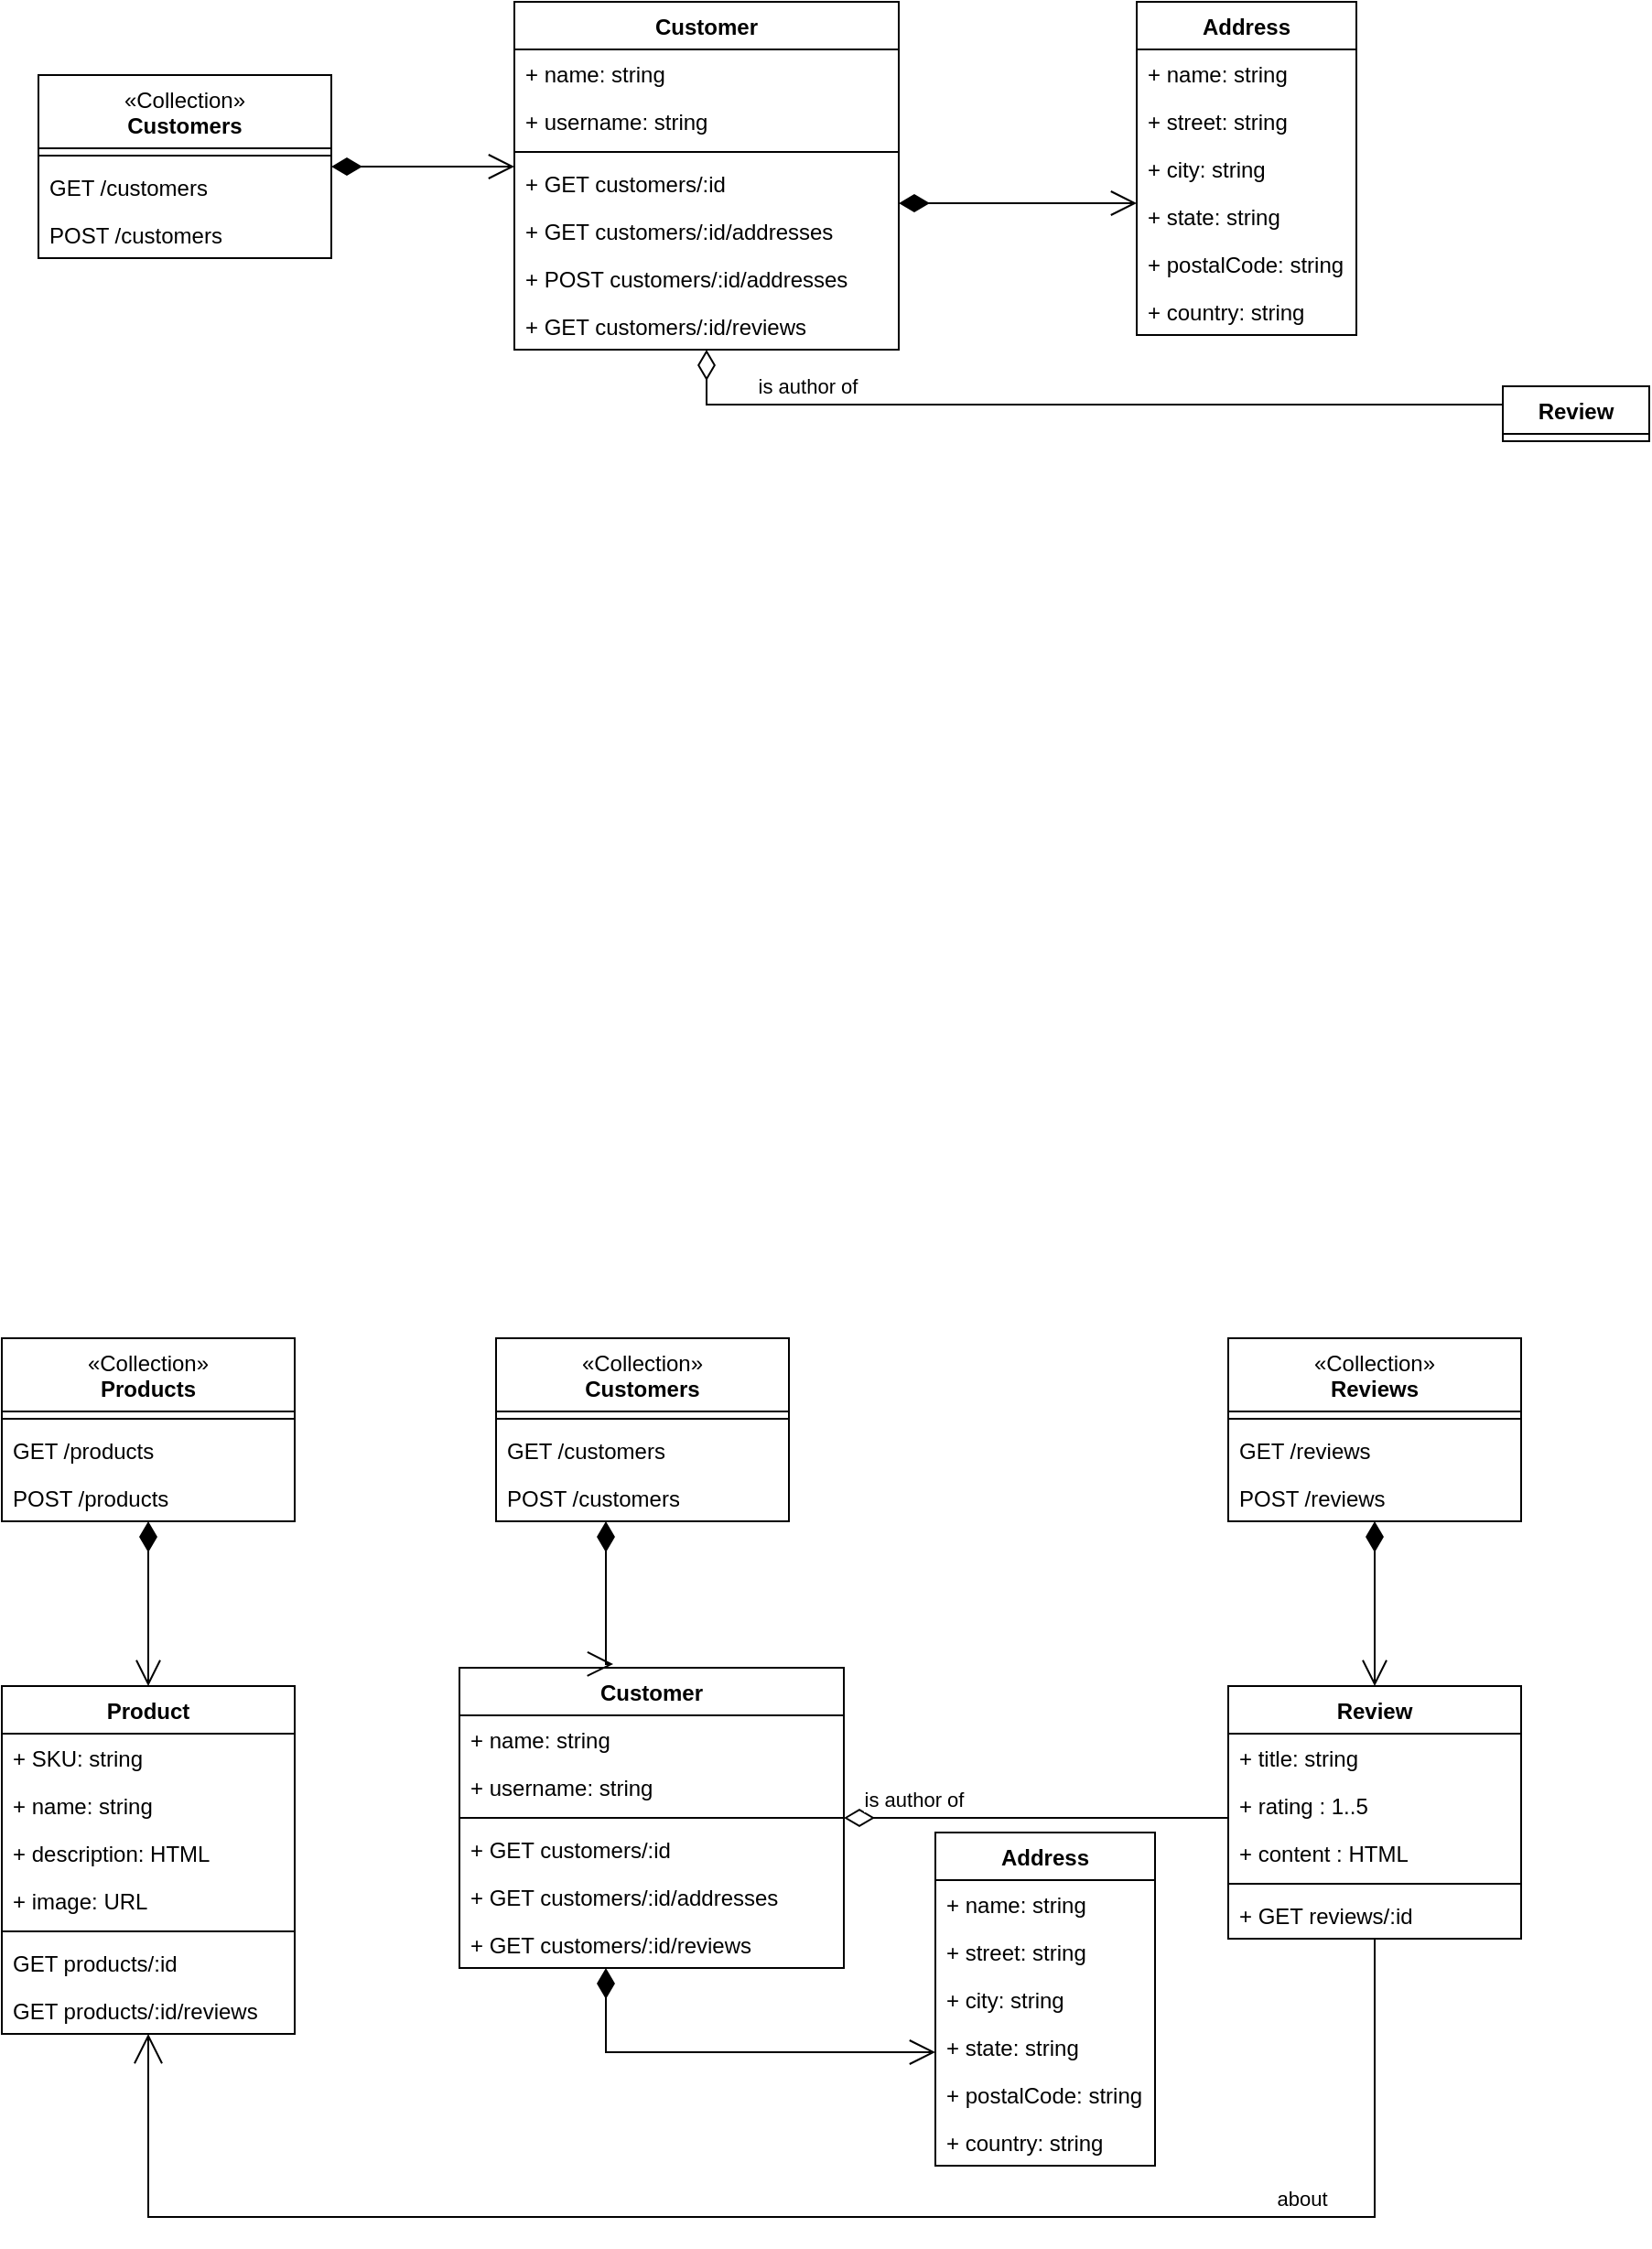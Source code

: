<mxfile version="22.0.8" type="github">
  <diagram id="C5RBs43oDa-KdzZeNtuy" name="Page-1">
    <mxGraphModel dx="1314" dy="924" grid="1" gridSize="10" guides="1" tooltips="1" connect="1" arrows="1" fold="1" page="1" pageScale="1" pageWidth="1100" pageHeight="850" math="0" shadow="0">
      <root>
        <mxCell id="WIyWlLk6GJQsqaUBKTNV-0" />
        <mxCell id="WIyWlLk6GJQsqaUBKTNV-1" parent="WIyWlLk6GJQsqaUBKTNV-0" />
        <mxCell id="bMznROI8uIrrXHA2IiII-25" value="Customer" style="swimlane;fontStyle=1;align=center;verticalAlign=top;childLayout=stackLayout;horizontal=1;startSize=26;horizontalStack=0;resizeParent=1;resizeParentMax=0;resizeLast=0;collapsible=1;marginBottom=0;whiteSpace=wrap;html=1;" parent="WIyWlLk6GJQsqaUBKTNV-1" vertex="1">
          <mxGeometry x="440" y="320" width="210" height="190" as="geometry" />
        </mxCell>
        <mxCell id="bMznROI8uIrrXHA2IiII-13" value="+ name: string" style="text;strokeColor=none;fillColor=none;align=left;verticalAlign=top;spacingLeft=4;spacingRight=4;overflow=hidden;rotatable=0;points=[[0,0.5],[1,0.5]];portConstraint=eastwest;whiteSpace=wrap;html=1;" parent="bMznROI8uIrrXHA2IiII-25" vertex="1">
          <mxGeometry y="26" width="210" height="26" as="geometry" />
        </mxCell>
        <mxCell id="v3AxVzksfSEB4vM1nEaO-45" value="+ username: string" style="text;strokeColor=none;fillColor=none;align=left;verticalAlign=top;spacingLeft=4;spacingRight=4;overflow=hidden;rotatable=0;points=[[0,0.5],[1,0.5]];portConstraint=eastwest;whiteSpace=wrap;html=1;" vertex="1" parent="bMznROI8uIrrXHA2IiII-25">
          <mxGeometry y="52" width="210" height="26" as="geometry" />
        </mxCell>
        <mxCell id="bMznROI8uIrrXHA2IiII-27" value="" style="line;strokeWidth=1;fillColor=none;align=left;verticalAlign=middle;spacingTop=-1;spacingLeft=3;spacingRight=3;rotatable=0;labelPosition=right;points=[];portConstraint=eastwest;strokeColor=inherit;" parent="bMznROI8uIrrXHA2IiII-25" vertex="1">
          <mxGeometry y="78" width="210" height="8" as="geometry" />
        </mxCell>
        <mxCell id="bMznROI8uIrrXHA2IiII-14" value="+ GET customers/:id" style="text;strokeColor=none;fillColor=none;align=left;verticalAlign=top;spacingLeft=4;spacingRight=4;overflow=hidden;rotatable=0;points=[[0,0.5],[1,0.5]];portConstraint=eastwest;whiteSpace=wrap;html=1;" parent="bMznROI8uIrrXHA2IiII-25" vertex="1">
          <mxGeometry y="86" width="210" height="26" as="geometry" />
        </mxCell>
        <mxCell id="bMznROI8uIrrXHA2IiII-139" value="+ GET customers/:id/addresses" style="text;strokeColor=none;fillColor=none;align=left;verticalAlign=top;spacingLeft=4;spacingRight=4;overflow=hidden;rotatable=0;points=[[0,0.5],[1,0.5]];portConstraint=eastwest;whiteSpace=wrap;html=1;" parent="bMznROI8uIrrXHA2IiII-25" vertex="1">
          <mxGeometry y="112" width="210" height="26" as="geometry" />
        </mxCell>
        <mxCell id="v3AxVzksfSEB4vM1nEaO-48" value="+ POST customers/:id/addresses" style="text;strokeColor=none;fillColor=none;align=left;verticalAlign=top;spacingLeft=4;spacingRight=4;overflow=hidden;rotatable=0;points=[[0,0.5],[1,0.5]];portConstraint=eastwest;whiteSpace=wrap;html=1;" vertex="1" parent="bMznROI8uIrrXHA2IiII-25">
          <mxGeometry y="138" width="210" height="26" as="geometry" />
        </mxCell>
        <mxCell id="bMznROI8uIrrXHA2IiII-140" value="+ GET customers/:id/reviews" style="text;strokeColor=none;fillColor=none;align=left;verticalAlign=top;spacingLeft=4;spacingRight=4;overflow=hidden;rotatable=0;points=[[0,0.5],[1,0.5]];portConstraint=eastwest;whiteSpace=wrap;html=1;" parent="bMznROI8uIrrXHA2IiII-25" vertex="1">
          <mxGeometry y="164" width="210" height="26" as="geometry" />
        </mxCell>
        <mxCell id="bMznROI8uIrrXHA2IiII-79" value="Address" style="swimlane;fontStyle=1;align=center;verticalAlign=top;childLayout=stackLayout;horizontal=1;startSize=26;horizontalStack=0;resizeParent=1;resizeParentMax=0;resizeLast=0;collapsible=1;marginBottom=0;whiteSpace=wrap;html=1;" parent="WIyWlLk6GJQsqaUBKTNV-1" vertex="1">
          <mxGeometry x="780" y="320" width="120" height="182" as="geometry" />
        </mxCell>
        <mxCell id="bMznROI8uIrrXHA2IiII-80" value="+ name: string" style="text;strokeColor=none;fillColor=none;align=left;verticalAlign=top;spacingLeft=4;spacingRight=4;overflow=hidden;rotatable=0;points=[[0,0.5],[1,0.5]];portConstraint=eastwest;whiteSpace=wrap;html=1;" parent="bMznROI8uIrrXHA2IiII-79" vertex="1">
          <mxGeometry y="26" width="120" height="26" as="geometry" />
        </mxCell>
        <mxCell id="bMznROI8uIrrXHA2IiII-97" value="+ street: string" style="text;strokeColor=none;fillColor=none;align=left;verticalAlign=top;spacingLeft=4;spacingRight=4;overflow=hidden;rotatable=0;points=[[0,0.5],[1,0.5]];portConstraint=eastwest;whiteSpace=wrap;html=1;" parent="bMznROI8uIrrXHA2IiII-79" vertex="1">
          <mxGeometry y="52" width="120" height="26" as="geometry" />
        </mxCell>
        <mxCell id="bMznROI8uIrrXHA2IiII-99" value="+ city: string" style="text;strokeColor=none;fillColor=none;align=left;verticalAlign=top;spacingLeft=4;spacingRight=4;overflow=hidden;rotatable=0;points=[[0,0.5],[1,0.5]];portConstraint=eastwest;whiteSpace=wrap;html=1;" parent="bMznROI8uIrrXHA2IiII-79" vertex="1">
          <mxGeometry y="78" width="120" height="26" as="geometry" />
        </mxCell>
        <mxCell id="bMznROI8uIrrXHA2IiII-100" value="+ state: string" style="text;strokeColor=none;fillColor=none;align=left;verticalAlign=top;spacingLeft=4;spacingRight=4;overflow=hidden;rotatable=0;points=[[0,0.5],[1,0.5]];portConstraint=eastwest;whiteSpace=wrap;html=1;" parent="bMznROI8uIrrXHA2IiII-79" vertex="1">
          <mxGeometry y="104" width="120" height="26" as="geometry" />
        </mxCell>
        <mxCell id="bMznROI8uIrrXHA2IiII-101" value="+ postalCode: string" style="text;strokeColor=none;fillColor=none;align=left;verticalAlign=top;spacingLeft=4;spacingRight=4;overflow=hidden;rotatable=0;points=[[0,0.5],[1,0.5]];portConstraint=eastwest;whiteSpace=wrap;html=1;" parent="bMznROI8uIrrXHA2IiII-79" vertex="1">
          <mxGeometry y="130" width="120" height="26" as="geometry" />
        </mxCell>
        <mxCell id="bMznROI8uIrrXHA2IiII-102" value="+ country: string" style="text;strokeColor=none;fillColor=none;align=left;verticalAlign=top;spacingLeft=4;spacingRight=4;overflow=hidden;rotatable=0;points=[[0,0.5],[1,0.5]];portConstraint=eastwest;whiteSpace=wrap;html=1;" parent="bMznROI8uIrrXHA2IiII-79" vertex="1">
          <mxGeometry y="156" width="120" height="26" as="geometry" />
        </mxCell>
        <mxCell id="bMznROI8uIrrXHA2IiII-89" value="&lt;span style=&quot;font-weight: normal;&quot;&gt;«Collection»&lt;br style=&quot;border-color: var(--border-color);&quot;&gt;&lt;/span&gt;Customers" style="swimlane;fontStyle=1;align=center;verticalAlign=top;childLayout=stackLayout;horizontal=1;startSize=40;horizontalStack=0;resizeParent=1;resizeParentMax=0;resizeLast=0;collapsible=1;marginBottom=0;whiteSpace=wrap;html=1;" parent="WIyWlLk6GJQsqaUBKTNV-1" vertex="1">
          <mxGeometry x="180" y="360" width="160" height="100" as="geometry" />
        </mxCell>
        <mxCell id="bMznROI8uIrrXHA2IiII-90" value="" style="line;strokeWidth=1;fillColor=none;align=left;verticalAlign=middle;spacingTop=-1;spacingLeft=3;spacingRight=3;rotatable=0;labelPosition=right;points=[];portConstraint=eastwest;strokeColor=inherit;" parent="bMznROI8uIrrXHA2IiII-89" vertex="1">
          <mxGeometry y="40" width="160" height="8" as="geometry" />
        </mxCell>
        <mxCell id="bMznROI8uIrrXHA2IiII-91" value="GET /customers" style="text;strokeColor=none;fillColor=none;align=left;verticalAlign=top;spacingLeft=4;spacingRight=4;overflow=hidden;rotatable=0;points=[[0,0.5],[1,0.5]];portConstraint=eastwest;whiteSpace=wrap;html=1;" parent="bMznROI8uIrrXHA2IiII-89" vertex="1">
          <mxGeometry y="48" width="160" height="26" as="geometry" />
        </mxCell>
        <mxCell id="bMznROI8uIrrXHA2IiII-92" value="POST /customers" style="text;strokeColor=none;fillColor=none;align=left;verticalAlign=top;spacingLeft=4;spacingRight=4;overflow=hidden;rotatable=0;points=[[0,0.5],[1,0.5]];portConstraint=eastwest;whiteSpace=wrap;html=1;" parent="bMznROI8uIrrXHA2IiII-89" vertex="1">
          <mxGeometry y="74" width="160" height="26" as="geometry" />
        </mxCell>
        <mxCell id="bMznROI8uIrrXHA2IiII-93" value="" style="endArrow=open;html=1;endSize=12;startArrow=diamondThin;startSize=14;startFill=1;edgeStyle=orthogonalEdgeStyle;rounded=0;endFill=0;" parent="WIyWlLk6GJQsqaUBKTNV-1" source="bMznROI8uIrrXHA2IiII-89" target="bMznROI8uIrrXHA2IiII-25" edge="1">
          <mxGeometry x="-0.21" y="39" relative="1" as="geometry">
            <mxPoint x="731" y="178" as="sourcePoint" />
            <mxPoint x="729" y="333" as="targetPoint" />
            <Array as="points">
              <mxPoint x="420" y="410" />
              <mxPoint x="420" y="410" />
            </Array>
            <mxPoint as="offset" />
          </mxGeometry>
        </mxCell>
        <mxCell id="bMznROI8uIrrXHA2IiII-131" value="Review" style="swimlane;fontStyle=1;align=center;verticalAlign=top;childLayout=stackLayout;horizontal=1;startSize=26;horizontalStack=0;resizeParent=1;resizeParentMax=0;resizeLast=0;collapsible=1;marginBottom=0;whiteSpace=wrap;html=1;" parent="WIyWlLk6GJQsqaUBKTNV-1" vertex="1" collapsed="1">
          <mxGeometry x="980" y="530" width="80" height="30" as="geometry">
            <mxRectangle x="860" y="330" width="160" height="138" as="alternateBounds" />
          </mxGeometry>
        </mxCell>
        <mxCell id="bMznROI8uIrrXHA2IiII-132" value="+ title: string" style="text;strokeColor=none;fillColor=none;align=left;verticalAlign=top;spacingLeft=4;spacingRight=4;overflow=hidden;rotatable=0;points=[[0,0.5],[1,0.5]];portConstraint=eastwest;whiteSpace=wrap;html=1;" parent="bMznROI8uIrrXHA2IiII-131" vertex="1">
          <mxGeometry y="26" width="160" height="26" as="geometry" />
        </mxCell>
        <mxCell id="bMznROI8uIrrXHA2IiII-133" value="+ rating : 1..5" style="text;strokeColor=none;fillColor=none;align=left;verticalAlign=top;spacingLeft=4;spacingRight=4;overflow=hidden;rotatable=0;points=[[0,0.5],[1,0.5]];portConstraint=eastwest;whiteSpace=wrap;html=1;" parent="bMznROI8uIrrXHA2IiII-131" vertex="1">
          <mxGeometry y="52" width="160" height="26" as="geometry" />
        </mxCell>
        <mxCell id="bMznROI8uIrrXHA2IiII-138" value="+ content : HTML" style="text;strokeColor=none;fillColor=none;align=left;verticalAlign=top;spacingLeft=4;spacingRight=4;overflow=hidden;rotatable=0;points=[[0,0.5],[1,0.5]];portConstraint=eastwest;whiteSpace=wrap;html=1;" parent="bMznROI8uIrrXHA2IiII-131" vertex="1">
          <mxGeometry y="78" width="160" height="26" as="geometry" />
        </mxCell>
        <mxCell id="bMznROI8uIrrXHA2IiII-134" value="" style="line;strokeWidth=1;fillColor=none;align=left;verticalAlign=middle;spacingTop=-1;spacingLeft=3;spacingRight=3;rotatable=0;labelPosition=right;points=[];portConstraint=eastwest;strokeColor=inherit;" parent="bMznROI8uIrrXHA2IiII-131" vertex="1">
          <mxGeometry y="104" width="160" height="8" as="geometry" />
        </mxCell>
        <mxCell id="bMznROI8uIrrXHA2IiII-135" value="+ GET reviews/:id" style="text;strokeColor=none;fillColor=none;align=left;verticalAlign=top;spacingLeft=4;spacingRight=4;overflow=hidden;rotatable=0;points=[[0,0.5],[1,0.5]];portConstraint=eastwest;whiteSpace=wrap;html=1;" parent="bMznROI8uIrrXHA2IiII-131" vertex="1">
          <mxGeometry y="112" width="160" height="26" as="geometry" />
        </mxCell>
        <mxCell id="bMznROI8uIrrXHA2IiII-141" value="is author of" style="endArrow=none;html=1;endSize=12;startArrow=diamondThin;startSize=14;startFill=0;edgeStyle=orthogonalEdgeStyle;rounded=0;endFill=0;" parent="WIyWlLk6GJQsqaUBKTNV-1" source="bMznROI8uIrrXHA2IiII-25" target="bMznROI8uIrrXHA2IiII-131" edge="1">
          <mxGeometry x="-0.636" y="10" relative="1" as="geometry">
            <mxPoint x="680" y="460" as="sourcePoint" />
            <mxPoint x="840" y="460" as="targetPoint" />
            <Array as="points">
              <mxPoint x="545" y="540" />
            </Array>
            <mxPoint as="offset" />
          </mxGeometry>
        </mxCell>
        <mxCell id="bMznROI8uIrrXHA2IiII-144" value="" style="endArrow=open;html=1;endSize=12;startArrow=diamondThin;startSize=14;startFill=1;edgeStyle=orthogonalEdgeStyle;rounded=0;" parent="WIyWlLk6GJQsqaUBKTNV-1" source="bMznROI8uIrrXHA2IiII-25" target="bMznROI8uIrrXHA2IiII-79" edge="1">
          <mxGeometry relative="1" as="geometry">
            <mxPoint x="560" y="520" as="sourcePoint" />
            <mxPoint x="840" y="500" as="targetPoint" />
            <Array as="points">
              <mxPoint x="680" y="430" />
              <mxPoint x="680" y="430" />
            </Array>
          </mxGeometry>
        </mxCell>
        <mxCell id="v3AxVzksfSEB4vM1nEaO-0" value="Customer" style="swimlane;fontStyle=1;align=center;verticalAlign=top;childLayout=stackLayout;horizontal=1;startSize=26;horizontalStack=0;resizeParent=1;resizeParentMax=0;resizeLast=0;collapsible=1;marginBottom=0;whiteSpace=wrap;html=1;" vertex="1" parent="WIyWlLk6GJQsqaUBKTNV-1">
          <mxGeometry x="410" y="1230" width="210" height="164" as="geometry" />
        </mxCell>
        <mxCell id="v3AxVzksfSEB4vM1nEaO-1" value="+ name: string" style="text;strokeColor=none;fillColor=none;align=left;verticalAlign=top;spacingLeft=4;spacingRight=4;overflow=hidden;rotatable=0;points=[[0,0.5],[1,0.5]];portConstraint=eastwest;whiteSpace=wrap;html=1;" vertex="1" parent="v3AxVzksfSEB4vM1nEaO-0">
          <mxGeometry y="26" width="210" height="26" as="geometry" />
        </mxCell>
        <mxCell id="v3AxVzksfSEB4vM1nEaO-46" value="+ username: string" style="text;strokeColor=none;fillColor=none;align=left;verticalAlign=top;spacingLeft=4;spacingRight=4;overflow=hidden;rotatable=0;points=[[0,0.5],[1,0.5]];portConstraint=eastwest;whiteSpace=wrap;html=1;" vertex="1" parent="v3AxVzksfSEB4vM1nEaO-0">
          <mxGeometry y="52" width="210" height="26" as="geometry" />
        </mxCell>
        <mxCell id="v3AxVzksfSEB4vM1nEaO-2" value="" style="line;strokeWidth=1;fillColor=none;align=left;verticalAlign=middle;spacingTop=-1;spacingLeft=3;spacingRight=3;rotatable=0;labelPosition=right;points=[];portConstraint=eastwest;strokeColor=inherit;" vertex="1" parent="v3AxVzksfSEB4vM1nEaO-0">
          <mxGeometry y="78" width="210" height="8" as="geometry" />
        </mxCell>
        <mxCell id="v3AxVzksfSEB4vM1nEaO-3" value="+ GET customers/:id" style="text;strokeColor=none;fillColor=none;align=left;verticalAlign=top;spacingLeft=4;spacingRight=4;overflow=hidden;rotatable=0;points=[[0,0.5],[1,0.5]];portConstraint=eastwest;whiteSpace=wrap;html=1;" vertex="1" parent="v3AxVzksfSEB4vM1nEaO-0">
          <mxGeometry y="86" width="210" height="26" as="geometry" />
        </mxCell>
        <mxCell id="v3AxVzksfSEB4vM1nEaO-4" value="+ GET customers/:id/addresses" style="text;strokeColor=none;fillColor=none;align=left;verticalAlign=top;spacingLeft=4;spacingRight=4;overflow=hidden;rotatable=0;points=[[0,0.5],[1,0.5]];portConstraint=eastwest;whiteSpace=wrap;html=1;" vertex="1" parent="v3AxVzksfSEB4vM1nEaO-0">
          <mxGeometry y="112" width="210" height="26" as="geometry" />
        </mxCell>
        <mxCell id="v3AxVzksfSEB4vM1nEaO-5" value="+ GET customers/:id/reviews" style="text;strokeColor=none;fillColor=none;align=left;verticalAlign=top;spacingLeft=4;spacingRight=4;overflow=hidden;rotatable=0;points=[[0,0.5],[1,0.5]];portConstraint=eastwest;whiteSpace=wrap;html=1;" vertex="1" parent="v3AxVzksfSEB4vM1nEaO-0">
          <mxGeometry y="138" width="210" height="26" as="geometry" />
        </mxCell>
        <mxCell id="v3AxVzksfSEB4vM1nEaO-6" value="Address" style="swimlane;fontStyle=1;align=center;verticalAlign=top;childLayout=stackLayout;horizontal=1;startSize=26;horizontalStack=0;resizeParent=1;resizeParentMax=0;resizeLast=0;collapsible=1;marginBottom=0;whiteSpace=wrap;html=1;" vertex="1" parent="WIyWlLk6GJQsqaUBKTNV-1">
          <mxGeometry x="670" y="1320" width="120" height="182" as="geometry" />
        </mxCell>
        <mxCell id="v3AxVzksfSEB4vM1nEaO-7" value="+ name: string" style="text;strokeColor=none;fillColor=none;align=left;verticalAlign=top;spacingLeft=4;spacingRight=4;overflow=hidden;rotatable=0;points=[[0,0.5],[1,0.5]];portConstraint=eastwest;whiteSpace=wrap;html=1;" vertex="1" parent="v3AxVzksfSEB4vM1nEaO-6">
          <mxGeometry y="26" width="120" height="26" as="geometry" />
        </mxCell>
        <mxCell id="v3AxVzksfSEB4vM1nEaO-8" value="+ street: string" style="text;strokeColor=none;fillColor=none;align=left;verticalAlign=top;spacingLeft=4;spacingRight=4;overflow=hidden;rotatable=0;points=[[0,0.5],[1,0.5]];portConstraint=eastwest;whiteSpace=wrap;html=1;" vertex="1" parent="v3AxVzksfSEB4vM1nEaO-6">
          <mxGeometry y="52" width="120" height="26" as="geometry" />
        </mxCell>
        <mxCell id="v3AxVzksfSEB4vM1nEaO-9" value="+ city: string" style="text;strokeColor=none;fillColor=none;align=left;verticalAlign=top;spacingLeft=4;spacingRight=4;overflow=hidden;rotatable=0;points=[[0,0.5],[1,0.5]];portConstraint=eastwest;whiteSpace=wrap;html=1;" vertex="1" parent="v3AxVzksfSEB4vM1nEaO-6">
          <mxGeometry y="78" width="120" height="26" as="geometry" />
        </mxCell>
        <mxCell id="v3AxVzksfSEB4vM1nEaO-10" value="+ state: string" style="text;strokeColor=none;fillColor=none;align=left;verticalAlign=top;spacingLeft=4;spacingRight=4;overflow=hidden;rotatable=0;points=[[0,0.5],[1,0.5]];portConstraint=eastwest;whiteSpace=wrap;html=1;" vertex="1" parent="v3AxVzksfSEB4vM1nEaO-6">
          <mxGeometry y="104" width="120" height="26" as="geometry" />
        </mxCell>
        <mxCell id="v3AxVzksfSEB4vM1nEaO-11" value="+ postalCode: string" style="text;strokeColor=none;fillColor=none;align=left;verticalAlign=top;spacingLeft=4;spacingRight=4;overflow=hidden;rotatable=0;points=[[0,0.5],[1,0.5]];portConstraint=eastwest;whiteSpace=wrap;html=1;" vertex="1" parent="v3AxVzksfSEB4vM1nEaO-6">
          <mxGeometry y="130" width="120" height="26" as="geometry" />
        </mxCell>
        <mxCell id="v3AxVzksfSEB4vM1nEaO-12" value="+ country: string" style="text;strokeColor=none;fillColor=none;align=left;verticalAlign=top;spacingLeft=4;spacingRight=4;overflow=hidden;rotatable=0;points=[[0,0.5],[1,0.5]];portConstraint=eastwest;whiteSpace=wrap;html=1;" vertex="1" parent="v3AxVzksfSEB4vM1nEaO-6">
          <mxGeometry y="156" width="120" height="26" as="geometry" />
        </mxCell>
        <mxCell id="v3AxVzksfSEB4vM1nEaO-13" value="&lt;span style=&quot;font-weight: normal;&quot;&gt;«Collection»&lt;br style=&quot;border-color: var(--border-color);&quot;&gt;&lt;/span&gt;Customers" style="swimlane;fontStyle=1;align=center;verticalAlign=top;childLayout=stackLayout;horizontal=1;startSize=40;horizontalStack=0;resizeParent=1;resizeParentMax=0;resizeLast=0;collapsible=1;marginBottom=0;whiteSpace=wrap;html=1;" vertex="1" parent="WIyWlLk6GJQsqaUBKTNV-1">
          <mxGeometry x="430" y="1050" width="160" height="100" as="geometry" />
        </mxCell>
        <mxCell id="v3AxVzksfSEB4vM1nEaO-14" value="" style="line;strokeWidth=1;fillColor=none;align=left;verticalAlign=middle;spacingTop=-1;spacingLeft=3;spacingRight=3;rotatable=0;labelPosition=right;points=[];portConstraint=eastwest;strokeColor=inherit;" vertex="1" parent="v3AxVzksfSEB4vM1nEaO-13">
          <mxGeometry y="40" width="160" height="8" as="geometry" />
        </mxCell>
        <mxCell id="v3AxVzksfSEB4vM1nEaO-15" value="GET /customers" style="text;strokeColor=none;fillColor=none;align=left;verticalAlign=top;spacingLeft=4;spacingRight=4;overflow=hidden;rotatable=0;points=[[0,0.5],[1,0.5]];portConstraint=eastwest;whiteSpace=wrap;html=1;" vertex="1" parent="v3AxVzksfSEB4vM1nEaO-13">
          <mxGeometry y="48" width="160" height="26" as="geometry" />
        </mxCell>
        <mxCell id="v3AxVzksfSEB4vM1nEaO-16" value="POST /customers" style="text;strokeColor=none;fillColor=none;align=left;verticalAlign=top;spacingLeft=4;spacingRight=4;overflow=hidden;rotatable=0;points=[[0,0.5],[1,0.5]];portConstraint=eastwest;whiteSpace=wrap;html=1;" vertex="1" parent="v3AxVzksfSEB4vM1nEaO-13">
          <mxGeometry y="74" width="160" height="26" as="geometry" />
        </mxCell>
        <mxCell id="v3AxVzksfSEB4vM1nEaO-17" value="" style="endArrow=open;html=1;endSize=12;startArrow=diamondThin;startSize=14;startFill=1;edgeStyle=orthogonalEdgeStyle;rounded=0;endFill=0;entryX=0.4;entryY=-0.012;entryDx=0;entryDy=0;entryPerimeter=0;" edge="1" source="v3AxVzksfSEB4vM1nEaO-13" target="v3AxVzksfSEB4vM1nEaO-0" parent="WIyWlLk6GJQsqaUBKTNV-1">
          <mxGeometry x="-0.21" y="39" relative="1" as="geometry">
            <mxPoint x="701" y="1088" as="sourcePoint" />
            <mxPoint x="490" y="1240" as="targetPoint" />
            <Array as="points">
              <mxPoint x="490" y="1228" />
            </Array>
            <mxPoint as="offset" />
          </mxGeometry>
        </mxCell>
        <mxCell id="v3AxVzksfSEB4vM1nEaO-18" value="&lt;span style=&quot;font-weight: normal;&quot;&gt;«Collection»&lt;br style=&quot;border-color: var(--border-color);&quot;&gt;&lt;/span&gt;Products" style="swimlane;fontStyle=1;align=center;verticalAlign=top;childLayout=stackLayout;horizontal=1;startSize=40;horizontalStack=0;resizeParent=1;resizeParentMax=0;resizeLast=0;collapsible=1;marginBottom=0;whiteSpace=wrap;html=1;" vertex="1" parent="WIyWlLk6GJQsqaUBKTNV-1">
          <mxGeometry x="160" y="1050" width="160" height="100" as="geometry" />
        </mxCell>
        <mxCell id="v3AxVzksfSEB4vM1nEaO-19" value="" style="line;strokeWidth=1;fillColor=none;align=left;verticalAlign=middle;spacingTop=-1;spacingLeft=3;spacingRight=3;rotatable=0;labelPosition=right;points=[];portConstraint=eastwest;strokeColor=inherit;" vertex="1" parent="v3AxVzksfSEB4vM1nEaO-18">
          <mxGeometry y="40" width="160" height="8" as="geometry" />
        </mxCell>
        <mxCell id="v3AxVzksfSEB4vM1nEaO-20" value="GET /products" style="text;strokeColor=none;fillColor=none;align=left;verticalAlign=top;spacingLeft=4;spacingRight=4;overflow=hidden;rotatable=0;points=[[0,0.5],[1,0.5]];portConstraint=eastwest;whiteSpace=wrap;html=1;" vertex="1" parent="v3AxVzksfSEB4vM1nEaO-18">
          <mxGeometry y="48" width="160" height="26" as="geometry" />
        </mxCell>
        <mxCell id="v3AxVzksfSEB4vM1nEaO-21" value="POST /products" style="text;strokeColor=none;fillColor=none;align=left;verticalAlign=top;spacingLeft=4;spacingRight=4;overflow=hidden;rotatable=0;points=[[0,0.5],[1,0.5]];portConstraint=eastwest;whiteSpace=wrap;html=1;" vertex="1" parent="v3AxVzksfSEB4vM1nEaO-18">
          <mxGeometry y="74" width="160" height="26" as="geometry" />
        </mxCell>
        <mxCell id="v3AxVzksfSEB4vM1nEaO-22" value="Product" style="swimlane;fontStyle=1;align=center;verticalAlign=top;childLayout=stackLayout;horizontal=1;startSize=26;horizontalStack=0;resizeParent=1;resizeParentMax=0;resizeLast=0;collapsible=1;marginBottom=0;whiteSpace=wrap;html=1;" vertex="1" parent="WIyWlLk6GJQsqaUBKTNV-1">
          <mxGeometry x="160" y="1240" width="160" height="190" as="geometry" />
        </mxCell>
        <mxCell id="v3AxVzksfSEB4vM1nEaO-23" value="+ SKU: string" style="text;strokeColor=none;fillColor=none;align=left;verticalAlign=top;spacingLeft=4;spacingRight=4;overflow=hidden;rotatable=0;points=[[0,0.5],[1,0.5]];portConstraint=eastwest;whiteSpace=wrap;html=1;" vertex="1" parent="v3AxVzksfSEB4vM1nEaO-22">
          <mxGeometry y="26" width="160" height="26" as="geometry" />
        </mxCell>
        <mxCell id="v3AxVzksfSEB4vM1nEaO-24" value="+ name: string" style="text;strokeColor=none;fillColor=none;align=left;verticalAlign=top;spacingLeft=4;spacingRight=4;overflow=hidden;rotatable=0;points=[[0,0.5],[1,0.5]];portConstraint=eastwest;whiteSpace=wrap;html=1;" vertex="1" parent="v3AxVzksfSEB4vM1nEaO-22">
          <mxGeometry y="52" width="160" height="26" as="geometry" />
        </mxCell>
        <mxCell id="v3AxVzksfSEB4vM1nEaO-25" value="+ description: HTML" style="text;strokeColor=none;fillColor=none;align=left;verticalAlign=top;spacingLeft=4;spacingRight=4;overflow=hidden;rotatable=0;points=[[0,0.5],[1,0.5]];portConstraint=eastwest;whiteSpace=wrap;html=1;" vertex="1" parent="v3AxVzksfSEB4vM1nEaO-22">
          <mxGeometry y="78" width="160" height="26" as="geometry" />
        </mxCell>
        <mxCell id="v3AxVzksfSEB4vM1nEaO-26" value="+ image: URL" style="text;strokeColor=none;fillColor=none;align=left;verticalAlign=top;spacingLeft=4;spacingRight=4;overflow=hidden;rotatable=0;points=[[0,0.5],[1,0.5]];portConstraint=eastwest;whiteSpace=wrap;html=1;" vertex="1" parent="v3AxVzksfSEB4vM1nEaO-22">
          <mxGeometry y="104" width="160" height="26" as="geometry" />
        </mxCell>
        <mxCell id="v3AxVzksfSEB4vM1nEaO-27" value="" style="line;strokeWidth=1;fillColor=none;align=left;verticalAlign=middle;spacingTop=-1;spacingLeft=3;spacingRight=3;rotatable=0;labelPosition=right;points=[];portConstraint=eastwest;strokeColor=inherit;" vertex="1" parent="v3AxVzksfSEB4vM1nEaO-22">
          <mxGeometry y="130" width="160" height="8" as="geometry" />
        </mxCell>
        <mxCell id="v3AxVzksfSEB4vM1nEaO-28" value="GET products/:id" style="text;strokeColor=none;fillColor=none;align=left;verticalAlign=top;spacingLeft=4;spacingRight=4;overflow=hidden;rotatable=0;points=[[0,0.5],[1,0.5]];portConstraint=eastwest;whiteSpace=wrap;html=1;" vertex="1" parent="v3AxVzksfSEB4vM1nEaO-22">
          <mxGeometry y="138" width="160" height="26" as="geometry" />
        </mxCell>
        <mxCell id="v3AxVzksfSEB4vM1nEaO-29" value="GET products/:id/reviews" style="text;strokeColor=none;fillColor=none;align=left;verticalAlign=top;spacingLeft=4;spacingRight=4;overflow=hidden;rotatable=0;points=[[0,0.5],[1,0.5]];portConstraint=eastwest;whiteSpace=wrap;html=1;" vertex="1" parent="v3AxVzksfSEB4vM1nEaO-22">
          <mxGeometry y="164" width="160" height="26" as="geometry" />
        </mxCell>
        <mxCell id="v3AxVzksfSEB4vM1nEaO-30" value="" style="endArrow=open;html=1;endSize=12;startArrow=diamondThin;startSize=14;startFill=1;edgeStyle=orthogonalEdgeStyle;rounded=0;endFill=0;" edge="1" source="v3AxVzksfSEB4vM1nEaO-18" target="v3AxVzksfSEB4vM1nEaO-22" parent="WIyWlLk6GJQsqaUBKTNV-1">
          <mxGeometry x="-0.147" y="58" relative="1" as="geometry">
            <mxPoint x="111.68" y="1073" as="sourcePoint" />
            <mxPoint x="109.68" y="1228" as="targetPoint" />
            <Array as="points" />
            <mxPoint as="offset" />
          </mxGeometry>
        </mxCell>
        <mxCell id="v3AxVzksfSEB4vM1nEaO-31" value="&lt;span style=&quot;font-weight: normal;&quot;&gt;«Collection»&lt;br style=&quot;border-color: var(--border-color);&quot;&gt;&lt;/span&gt;Reviews" style="swimlane;fontStyle=1;align=center;verticalAlign=top;childLayout=stackLayout;horizontal=1;startSize=40;horizontalStack=0;resizeParent=1;resizeParentMax=0;resizeLast=0;collapsible=1;marginBottom=0;whiteSpace=wrap;html=1;" vertex="1" parent="WIyWlLk6GJQsqaUBKTNV-1">
          <mxGeometry x="830" y="1050" width="160" height="100" as="geometry" />
        </mxCell>
        <mxCell id="v3AxVzksfSEB4vM1nEaO-32" value="" style="line;strokeWidth=1;fillColor=none;align=left;verticalAlign=middle;spacingTop=-1;spacingLeft=3;spacingRight=3;rotatable=0;labelPosition=right;points=[];portConstraint=eastwest;strokeColor=inherit;" vertex="1" parent="v3AxVzksfSEB4vM1nEaO-31">
          <mxGeometry y="40" width="160" height="8" as="geometry" />
        </mxCell>
        <mxCell id="v3AxVzksfSEB4vM1nEaO-33" value="GET /reviews" style="text;strokeColor=none;fillColor=none;align=left;verticalAlign=top;spacingLeft=4;spacingRight=4;overflow=hidden;rotatable=0;points=[[0,0.5],[1,0.5]];portConstraint=eastwest;whiteSpace=wrap;html=1;" vertex="1" parent="v3AxVzksfSEB4vM1nEaO-31">
          <mxGeometry y="48" width="160" height="26" as="geometry" />
        </mxCell>
        <mxCell id="v3AxVzksfSEB4vM1nEaO-34" value="POST /reviews" style="text;strokeColor=none;fillColor=none;align=left;verticalAlign=top;spacingLeft=4;spacingRight=4;overflow=hidden;rotatable=0;points=[[0,0.5],[1,0.5]];portConstraint=eastwest;whiteSpace=wrap;html=1;" vertex="1" parent="v3AxVzksfSEB4vM1nEaO-31">
          <mxGeometry y="74" width="160" height="26" as="geometry" />
        </mxCell>
        <mxCell id="v3AxVzksfSEB4vM1nEaO-35" value="Review" style="swimlane;fontStyle=1;align=center;verticalAlign=top;childLayout=stackLayout;horizontal=1;startSize=26;horizontalStack=0;resizeParent=1;resizeParentMax=0;resizeLast=0;collapsible=1;marginBottom=0;whiteSpace=wrap;html=1;" vertex="1" parent="WIyWlLk6GJQsqaUBKTNV-1">
          <mxGeometry x="830" y="1240" width="160" height="138" as="geometry" />
        </mxCell>
        <mxCell id="v3AxVzksfSEB4vM1nEaO-36" value="+ title: string" style="text;strokeColor=none;fillColor=none;align=left;verticalAlign=top;spacingLeft=4;spacingRight=4;overflow=hidden;rotatable=0;points=[[0,0.5],[1,0.5]];portConstraint=eastwest;whiteSpace=wrap;html=1;" vertex="1" parent="v3AxVzksfSEB4vM1nEaO-35">
          <mxGeometry y="26" width="160" height="26" as="geometry" />
        </mxCell>
        <mxCell id="v3AxVzksfSEB4vM1nEaO-37" value="+ rating : 1..5" style="text;strokeColor=none;fillColor=none;align=left;verticalAlign=top;spacingLeft=4;spacingRight=4;overflow=hidden;rotatable=0;points=[[0,0.5],[1,0.5]];portConstraint=eastwest;whiteSpace=wrap;html=1;" vertex="1" parent="v3AxVzksfSEB4vM1nEaO-35">
          <mxGeometry y="52" width="160" height="26" as="geometry" />
        </mxCell>
        <mxCell id="v3AxVzksfSEB4vM1nEaO-38" value="+ content : HTML" style="text;strokeColor=none;fillColor=none;align=left;verticalAlign=top;spacingLeft=4;spacingRight=4;overflow=hidden;rotatable=0;points=[[0,0.5],[1,0.5]];portConstraint=eastwest;whiteSpace=wrap;html=1;" vertex="1" parent="v3AxVzksfSEB4vM1nEaO-35">
          <mxGeometry y="78" width="160" height="26" as="geometry" />
        </mxCell>
        <mxCell id="v3AxVzksfSEB4vM1nEaO-39" value="" style="line;strokeWidth=1;fillColor=none;align=left;verticalAlign=middle;spacingTop=-1;spacingLeft=3;spacingRight=3;rotatable=0;labelPosition=right;points=[];portConstraint=eastwest;strokeColor=inherit;" vertex="1" parent="v3AxVzksfSEB4vM1nEaO-35">
          <mxGeometry y="104" width="160" height="8" as="geometry" />
        </mxCell>
        <mxCell id="v3AxVzksfSEB4vM1nEaO-40" value="+ GET reviews/:id" style="text;strokeColor=none;fillColor=none;align=left;verticalAlign=top;spacingLeft=4;spacingRight=4;overflow=hidden;rotatable=0;points=[[0,0.5],[1,0.5]];portConstraint=eastwest;whiteSpace=wrap;html=1;" vertex="1" parent="v3AxVzksfSEB4vM1nEaO-35">
          <mxGeometry y="112" width="160" height="26" as="geometry" />
        </mxCell>
        <mxCell id="v3AxVzksfSEB4vM1nEaO-41" value="" style="endArrow=open;html=1;endSize=12;startArrow=diamondThin;startSize=14;startFill=1;edgeStyle=orthogonalEdgeStyle;rounded=0;endFill=0;" edge="1" source="v3AxVzksfSEB4vM1nEaO-31" parent="WIyWlLk6GJQsqaUBKTNV-1">
          <mxGeometry x="-0.21" y="39" relative="1" as="geometry">
            <mxPoint x="929.44" y="1281" as="sourcePoint" />
            <mxPoint x="910" y="1240" as="targetPoint" />
            <Array as="points">
              <mxPoint x="910" y="1190" />
              <mxPoint x="910" y="1190" />
            </Array>
            <mxPoint as="offset" />
          </mxGeometry>
        </mxCell>
        <mxCell id="v3AxVzksfSEB4vM1nEaO-42" value="is author of" style="endArrow=none;html=1;endSize=12;startArrow=diamondThin;startSize=14;startFill=0;edgeStyle=orthogonalEdgeStyle;rounded=0;endFill=0;" edge="1" source="v3AxVzksfSEB4vM1nEaO-0" target="v3AxVzksfSEB4vM1nEaO-35" parent="WIyWlLk6GJQsqaUBKTNV-1">
          <mxGeometry x="-0.636" y="10" relative="1" as="geometry">
            <mxPoint x="650" y="1370" as="sourcePoint" />
            <mxPoint x="810" y="1370" as="targetPoint" />
            <Array as="points">
              <mxPoint x="850" y="1280" />
            </Array>
            <mxPoint as="offset" />
          </mxGeometry>
        </mxCell>
        <mxCell id="v3AxVzksfSEB4vM1nEaO-43" value="" style="endArrow=open;html=1;endSize=12;startArrow=diamondThin;startSize=14;startFill=1;edgeStyle=orthogonalEdgeStyle;rounded=0;" edge="1" source="v3AxVzksfSEB4vM1nEaO-0" target="v3AxVzksfSEB4vM1nEaO-6" parent="WIyWlLk6GJQsqaUBKTNV-1">
          <mxGeometry relative="1" as="geometry">
            <mxPoint x="530" y="1430" as="sourcePoint" />
            <mxPoint x="810" y="1410" as="targetPoint" />
            <Array as="points">
              <mxPoint x="490" y="1440" />
            </Array>
          </mxGeometry>
        </mxCell>
        <mxCell id="v3AxVzksfSEB4vM1nEaO-44" value="about" style="endArrow=none;html=1;endSize=12;startArrow=open;startSize=14;startFill=0;edgeStyle=orthogonalEdgeStyle;rounded=0;endFill=0;" edge="1" source="v3AxVzksfSEB4vM1nEaO-22" target="v3AxVzksfSEB4vM1nEaO-35" parent="WIyWlLk6GJQsqaUBKTNV-1">
          <mxGeometry x="0.584" y="10" relative="1" as="geometry">
            <mxPoint x="30" y="1690" as="sourcePoint" />
            <mxPoint x="720" y="1690" as="targetPoint" />
            <Array as="points">
              <mxPoint x="240" y="1530" />
              <mxPoint x="910" y="1530" />
            </Array>
            <mxPoint as="offset" />
          </mxGeometry>
        </mxCell>
      </root>
    </mxGraphModel>
  </diagram>
</mxfile>
